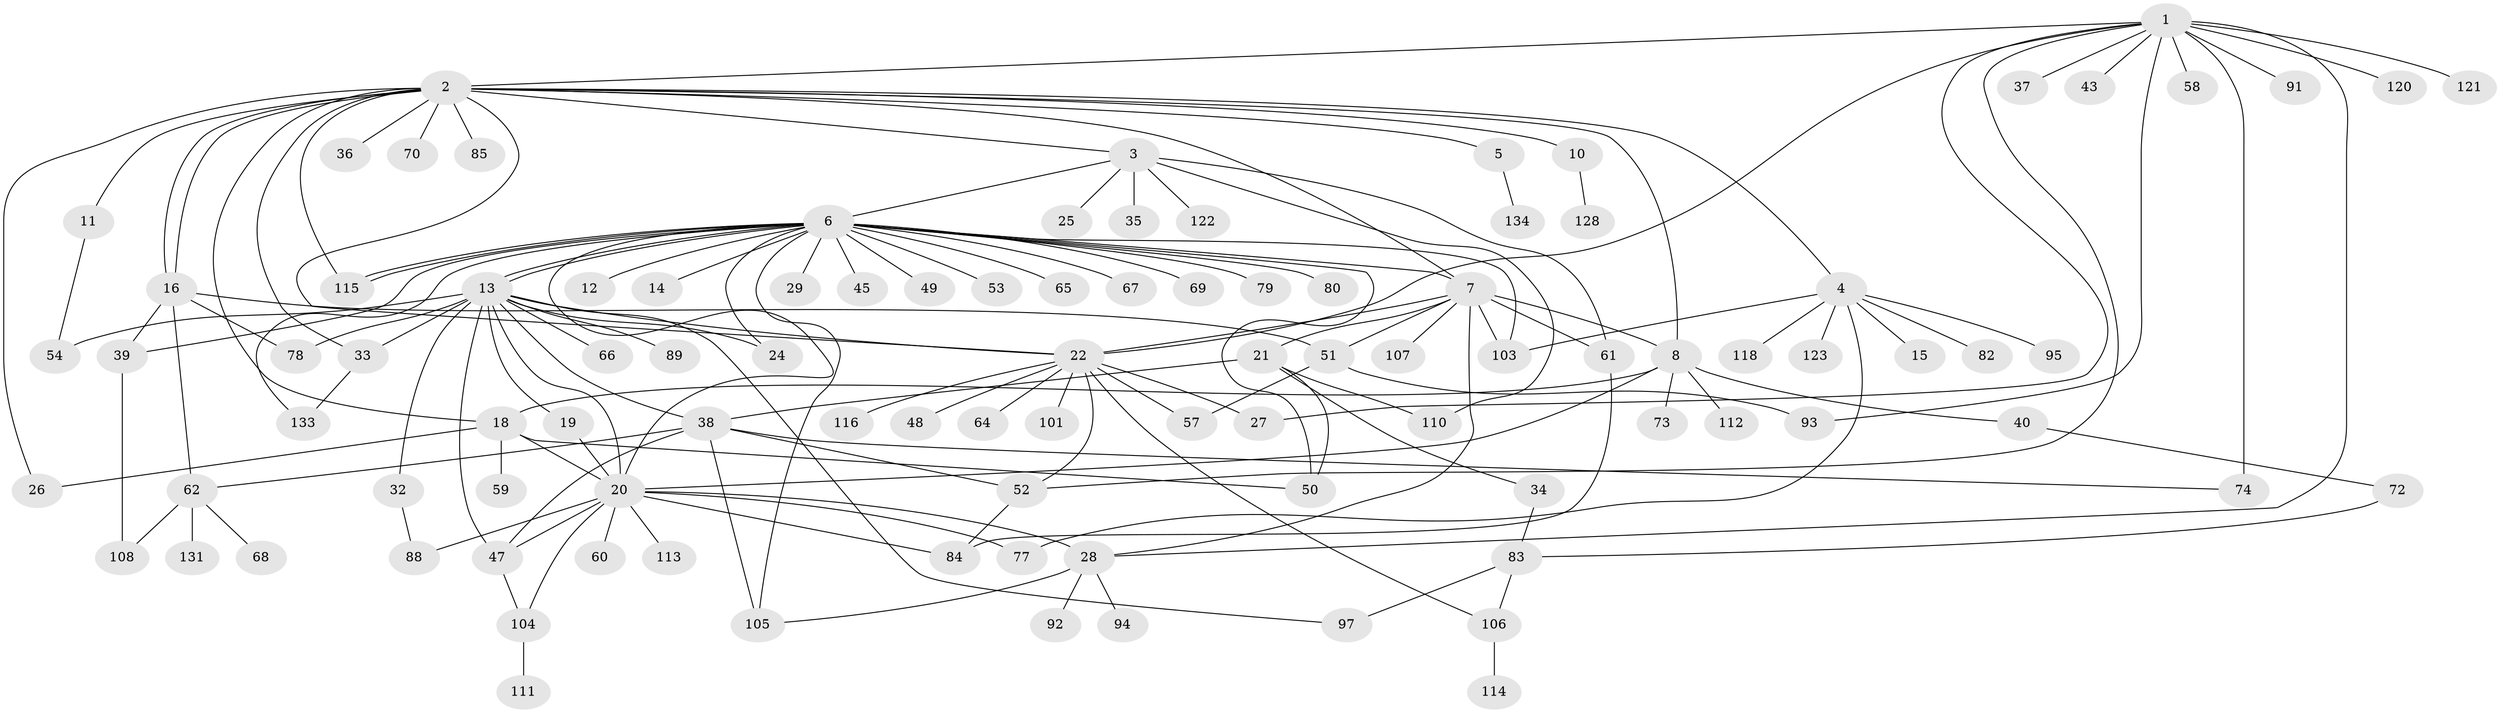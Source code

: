 // original degree distribution, {13: 0.007462686567164179, 18: 0.007462686567164179, 7: 0.04477611940298507, 2: 0.22388059701492538, 21: 0.007462686567164179, 9: 0.014925373134328358, 4: 0.05223880597014925, 5: 0.03731343283582089, 1: 0.43283582089552236, 17: 0.007462686567164179, 3: 0.14925373134328357, 8: 0.007462686567164179, 6: 0.007462686567164179}
// Generated by graph-tools (version 1.1) at 2025/11/02/27/25 16:11:12]
// undirected, 100 vertices, 150 edges
graph export_dot {
graph [start="1"]
  node [color=gray90,style=filled];
  1 [super="+86"];
  2 [super="+125"];
  3 [super="+99"];
  4 [super="+56"];
  5;
  6 [super="+9"];
  7 [super="+42"];
  8 [super="+17"];
  10;
  11;
  12;
  13 [super="+87"];
  14;
  15;
  16 [super="+102"];
  18 [super="+41"];
  19;
  20 [super="+55"];
  21 [super="+63"];
  22 [super="+23"];
  24 [super="+30"];
  25;
  26 [super="+124"];
  27 [super="+31"];
  28 [super="+76"];
  29;
  32;
  33 [super="+75"];
  34;
  35 [super="+44"];
  36;
  37;
  38 [super="+46"];
  39;
  40;
  43;
  45;
  47 [super="+100"];
  48;
  49 [super="+71"];
  50;
  51;
  52 [super="+81"];
  53;
  54 [super="+96"];
  57;
  58;
  59;
  60;
  61;
  62;
  64;
  65;
  66;
  67;
  68;
  69;
  70;
  72 [super="+126"];
  73;
  74 [super="+117"];
  77;
  78;
  79;
  80;
  82;
  83 [super="+129"];
  84;
  85 [super="+90"];
  88 [super="+130"];
  89 [super="+98"];
  91;
  92;
  93;
  94;
  95;
  97;
  101;
  103 [super="+127"];
  104;
  105 [super="+119"];
  106 [super="+109"];
  107;
  108;
  110;
  111;
  112;
  113;
  114;
  115 [super="+132"];
  116;
  118;
  120;
  121;
  122;
  123;
  128;
  131;
  133;
  134;
  1 -- 2;
  1 -- 28;
  1 -- 37;
  1 -- 43;
  1 -- 52;
  1 -- 58;
  1 -- 91;
  1 -- 93;
  1 -- 120;
  1 -- 121;
  1 -- 74 [weight=2];
  1 -- 22;
  1 -- 27;
  2 -- 3;
  2 -- 4;
  2 -- 5;
  2 -- 7;
  2 -- 8;
  2 -- 10;
  2 -- 11;
  2 -- 16;
  2 -- 16;
  2 -- 18;
  2 -- 26;
  2 -- 33;
  2 -- 36;
  2 -- 70;
  2 -- 85;
  2 -- 22;
  2 -- 115;
  3 -- 6;
  3 -- 25;
  3 -- 35;
  3 -- 61;
  3 -- 122;
  3 -- 110;
  4 -- 15;
  4 -- 77;
  4 -- 82;
  4 -- 103;
  4 -- 123;
  4 -- 118;
  4 -- 95;
  5 -- 134;
  6 -- 13;
  6 -- 13;
  6 -- 14;
  6 -- 24;
  6 -- 29;
  6 -- 39;
  6 -- 45;
  6 -- 49;
  6 -- 50;
  6 -- 53;
  6 -- 67;
  6 -- 69;
  6 -- 80;
  6 -- 103;
  6 -- 105;
  6 -- 115;
  6 -- 115;
  6 -- 133;
  6 -- 20;
  6 -- 65;
  6 -- 7;
  6 -- 12;
  6 -- 79;
  7 -- 21;
  7 -- 28;
  7 -- 51;
  7 -- 103;
  7 -- 107;
  7 -- 61;
  7 -- 22;
  7 -- 8;
  8 -- 18;
  8 -- 112;
  8 -- 20;
  8 -- 73;
  8 -- 40;
  10 -- 128;
  11 -- 54;
  13 -- 19;
  13 -- 20;
  13 -- 22;
  13 -- 24;
  13 -- 32;
  13 -- 33;
  13 -- 38;
  13 -- 66;
  13 -- 78;
  13 -- 89 [weight=2];
  13 -- 97;
  13 -- 47;
  13 -- 54;
  16 -- 39;
  16 -- 51;
  16 -- 62;
  16 -- 78;
  18 -- 20;
  18 -- 26;
  18 -- 50;
  18 -- 59;
  19 -- 20;
  20 -- 28;
  20 -- 77;
  20 -- 84;
  20 -- 88;
  20 -- 113;
  20 -- 104;
  20 -- 60;
  20 -- 47;
  21 -- 34;
  21 -- 50;
  21 -- 110;
  21 -- 38;
  22 -- 27;
  22 -- 48;
  22 -- 57;
  22 -- 64;
  22 -- 116;
  22 -- 101;
  22 -- 106;
  22 -- 52;
  28 -- 94;
  28 -- 105;
  28 -- 92;
  32 -- 88;
  33 -- 133;
  34 -- 83;
  38 -- 47;
  38 -- 52;
  38 -- 62;
  38 -- 105;
  38 -- 74;
  39 -- 108;
  40 -- 72;
  47 -- 104;
  51 -- 57;
  51 -- 93;
  52 -- 84;
  61 -- 84;
  62 -- 68;
  62 -- 108;
  62 -- 131;
  72 -- 83;
  83 -- 97;
  83 -- 106;
  104 -- 111;
  106 -- 114;
}
